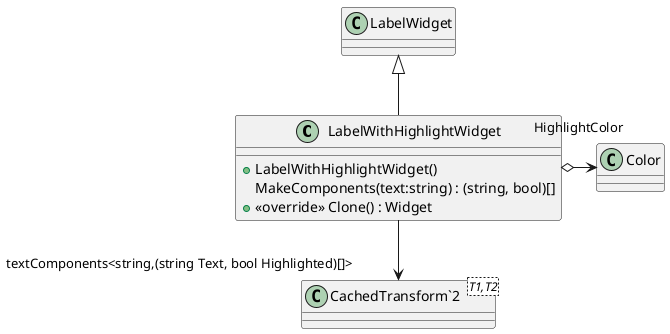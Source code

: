 @startuml
class LabelWithHighlightWidget {
    + LabelWithHighlightWidget()
    MakeComponents(text:string) : (string, bool)[]
    + <<override>> Clone() : Widget
}
class "CachedTransform`2"<T1,T2> {
}
LabelWidget <|-- LabelWithHighlightWidget
LabelWithHighlightWidget o-> "HighlightColor" Color
LabelWithHighlightWidget --> "textComponents<string,(string Text, bool Highlighted)[]>" "CachedTransform`2"
@enduml
